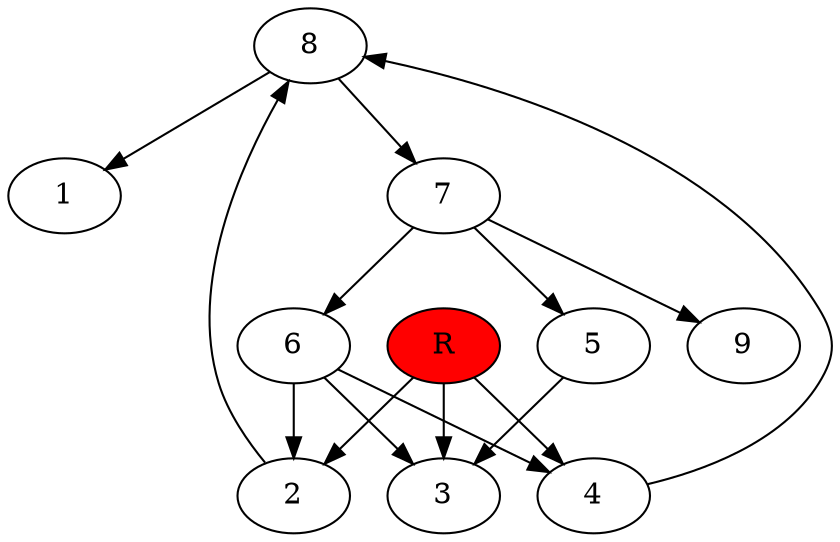 digraph prb16178 {
	1
	2
	3
	4
	5
	6
	7
	8
	R [fillcolor="#ff0000" style=filled]
	2 -> 8
	4 -> 8
	5 -> 3
	6 -> 2
	6 -> 3
	6 -> 4
	7 -> 5
	7 -> 6
	7 -> 9
	8 -> 1
	8 -> 7
	R -> 2
	R -> 3
	R -> 4
}
